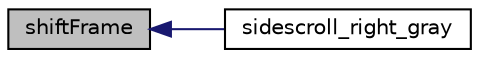 digraph "shiftFrame"
{
  edge [fontname="Helvetica",fontsize="10",labelfontname="Helvetica",labelfontsize="10"];
  node [fontname="Helvetica",fontsize="10",shape=record];
  rankdir="LR";
  Node60 [label="shiftFrame",height=0.2,width=0.4,color="black", fillcolor="grey75", style="filled", fontcolor="black"];
  Node60 -> Node61 [dir="back",color="midnightblue",fontsize="10",style="solid",fontname="Helvetica"];
  Node61 [label="sidescroll_right_gray",height=0.2,width=0.4,color="black", fillcolor="white", style="filled",URL="$_i_p__ledge__detect_8cpp.html#ad80d177585f93f6e316150707a78a62d"];
}
